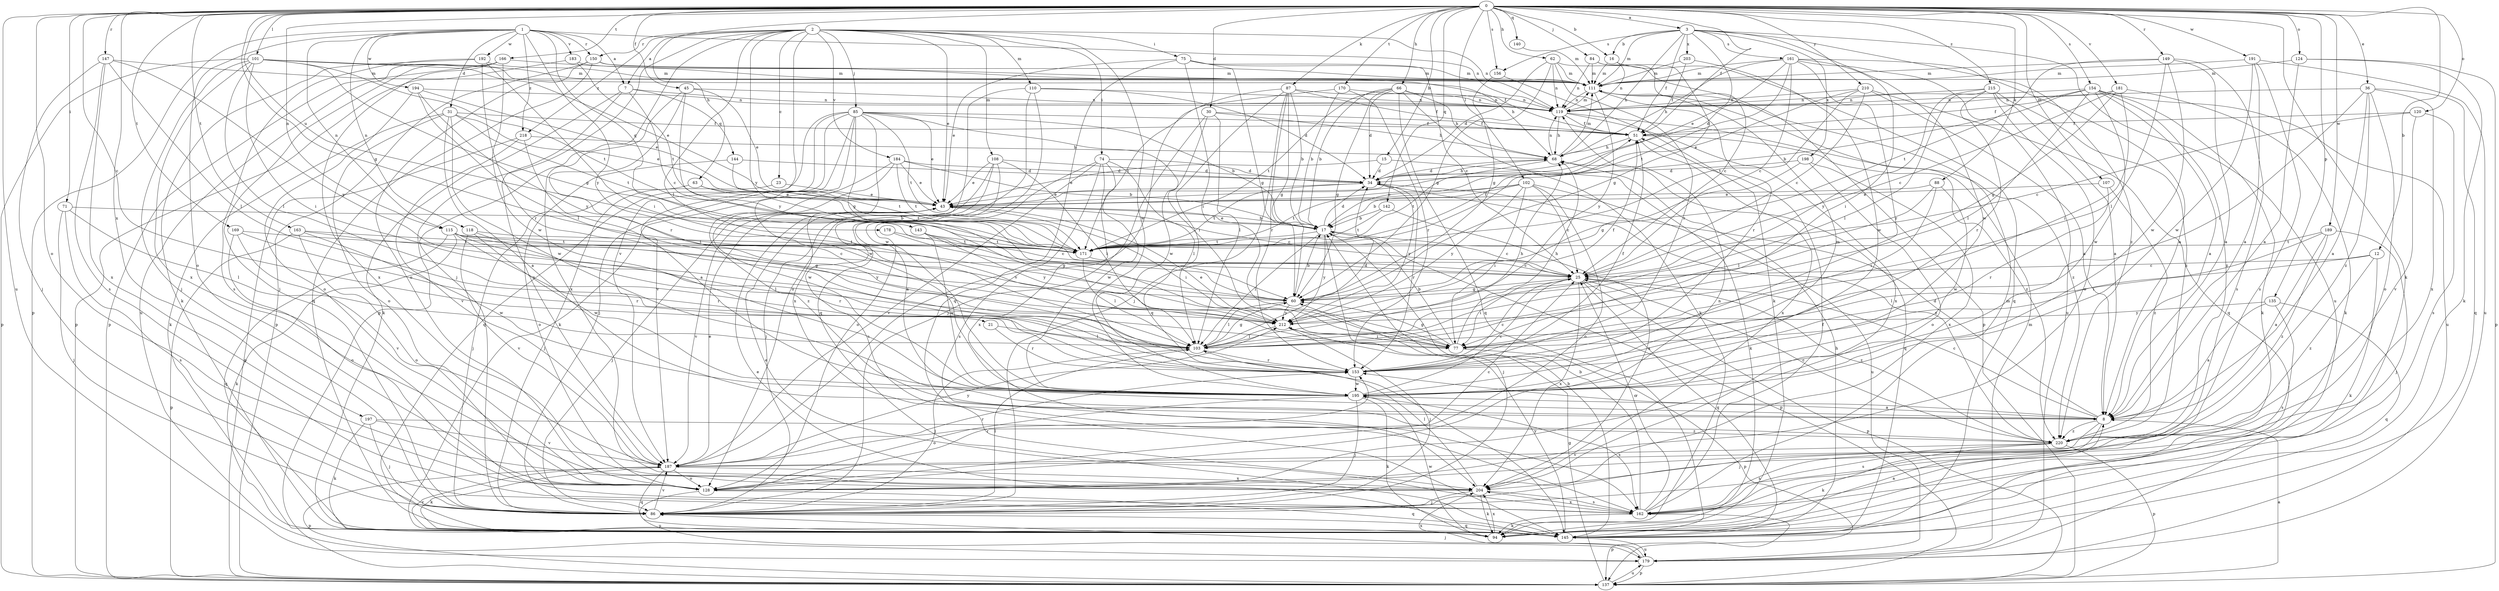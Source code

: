 strict digraph  {
0;
1;
2;
3;
7;
8;
12;
15;
16;
17;
21;
23;
25;
30;
31;
34;
36;
43;
45;
51;
60;
62;
63;
66;
68;
71;
74;
75;
77;
84;
85;
86;
87;
88;
94;
101;
102;
103;
107;
108;
110;
111;
115;
118;
119;
120;
124;
128;
135;
137;
140;
142;
143;
144;
145;
147;
149;
150;
153;
154;
156;
161;
162;
163;
166;
169;
170;
171;
178;
179;
181;
183;
184;
187;
189;
191;
192;
194;
195;
197;
198;
203;
204;
210;
212;
215;
218;
220;
0 -> 3  [label=a];
0 -> 12  [label=b];
0 -> 15  [label=b];
0 -> 16  [label=b];
0 -> 21  [label=c];
0 -> 30  [label=d];
0 -> 36  [label=e];
0 -> 45  [label=f];
0 -> 51  [label=f];
0 -> 60  [label=g];
0 -> 62  [label=h];
0 -> 63  [label=h];
0 -> 66  [label=h];
0 -> 71  [label=i];
0 -> 84  [label=j];
0 -> 87  [label=k];
0 -> 88  [label=k];
0 -> 94  [label=k];
0 -> 101  [label=l];
0 -> 102  [label=l];
0 -> 107  [label=m];
0 -> 115  [label=n];
0 -> 120  [label=o];
0 -> 124  [label=o];
0 -> 128  [label=o];
0 -> 135  [label=p];
0 -> 140  [label=q];
0 -> 142  [label=q];
0 -> 147  [label=r];
0 -> 149  [label=r];
0 -> 154  [label=s];
0 -> 156  [label=s];
0 -> 163  [label=t];
0 -> 166  [label=t];
0 -> 169  [label=t];
0 -> 170  [label=t];
0 -> 178  [label=u];
0 -> 179  [label=u];
0 -> 181  [label=v];
0 -> 189  [label=w];
0 -> 191  [label=w];
0 -> 197  [label=x];
0 -> 210  [label=y];
0 -> 215  [label=z];
1 -> 7  [label=a];
1 -> 31  [label=d];
1 -> 115  [label=n];
1 -> 118  [label=n];
1 -> 119  [label=n];
1 -> 128  [label=o];
1 -> 137  [label=p];
1 -> 143  [label=q];
1 -> 150  [label=r];
1 -> 183  [label=v];
1 -> 192  [label=w];
1 -> 194  [label=w];
1 -> 212  [label=y];
1 -> 218  [label=z];
2 -> 7  [label=a];
2 -> 23  [label=c];
2 -> 43  [label=e];
2 -> 74  [label=i];
2 -> 75  [label=i];
2 -> 85  [label=j];
2 -> 86  [label=j];
2 -> 103  [label=l];
2 -> 108  [label=m];
2 -> 110  [label=m];
2 -> 119  [label=n];
2 -> 137  [label=p];
2 -> 150  [label=r];
2 -> 184  [label=v];
2 -> 187  [label=v];
2 -> 195  [label=w];
2 -> 212  [label=y];
2 -> 218  [label=z];
3 -> 16  [label=b];
3 -> 43  [label=e];
3 -> 51  [label=f];
3 -> 68  [label=h];
3 -> 111  [label=m];
3 -> 156  [label=s];
3 -> 161  [label=s];
3 -> 179  [label=u];
3 -> 195  [label=w];
3 -> 198  [label=x];
3 -> 203  [label=x];
3 -> 220  [label=z];
7 -> 25  [label=c];
7 -> 94  [label=k];
7 -> 119  [label=n];
7 -> 144  [label=q];
7 -> 187  [label=v];
8 -> 25  [label=c];
8 -> 34  [label=d];
8 -> 86  [label=j];
8 -> 153  [label=r];
8 -> 162  [label=s];
8 -> 220  [label=z];
12 -> 25  [label=c];
12 -> 94  [label=k];
12 -> 103  [label=l];
12 -> 220  [label=z];
15 -> 34  [label=d];
15 -> 43  [label=e];
15 -> 94  [label=k];
16 -> 111  [label=m];
16 -> 119  [label=n];
16 -> 145  [label=q];
17 -> 25  [label=c];
17 -> 34  [label=d];
17 -> 43  [label=e];
17 -> 86  [label=j];
17 -> 103  [label=l];
17 -> 137  [label=p];
17 -> 171  [label=t];
17 -> 212  [label=y];
21 -> 103  [label=l];
21 -> 153  [label=r];
23 -> 43  [label=e];
23 -> 86  [label=j];
25 -> 60  [label=g];
25 -> 77  [label=i];
25 -> 137  [label=p];
25 -> 145  [label=q];
25 -> 204  [label=x];
25 -> 220  [label=z];
30 -> 51  [label=f];
30 -> 68  [label=h];
30 -> 86  [label=j];
30 -> 103  [label=l];
30 -> 195  [label=w];
31 -> 8  [label=a];
31 -> 43  [label=e];
31 -> 51  [label=f];
31 -> 94  [label=k];
31 -> 128  [label=o];
31 -> 171  [label=t];
31 -> 195  [label=w];
34 -> 43  [label=e];
34 -> 68  [label=h];
34 -> 153  [label=r];
34 -> 171  [label=t];
34 -> 212  [label=y];
34 -> 220  [label=z];
36 -> 8  [label=a];
36 -> 77  [label=i];
36 -> 119  [label=n];
36 -> 128  [label=o];
36 -> 145  [label=q];
36 -> 204  [label=x];
36 -> 220  [label=z];
43 -> 17  [label=b];
43 -> 25  [label=c];
43 -> 77  [label=i];
43 -> 86  [label=j];
43 -> 187  [label=v];
45 -> 43  [label=e];
45 -> 119  [label=n];
45 -> 153  [label=r];
45 -> 204  [label=x];
45 -> 212  [label=y];
51 -> 68  [label=h];
51 -> 204  [label=x];
51 -> 220  [label=z];
60 -> 17  [label=b];
60 -> 103  [label=l];
60 -> 212  [label=y];
62 -> 34  [label=d];
62 -> 60  [label=g];
62 -> 111  [label=m];
62 -> 119  [label=n];
62 -> 137  [label=p];
62 -> 153  [label=r];
63 -> 43  [label=e];
63 -> 86  [label=j];
63 -> 171  [label=t];
66 -> 17  [label=b];
66 -> 34  [label=d];
66 -> 60  [label=g];
66 -> 68  [label=h];
66 -> 94  [label=k];
66 -> 119  [label=n];
66 -> 145  [label=q];
66 -> 171  [label=t];
68 -> 34  [label=d];
68 -> 111  [label=m];
68 -> 119  [label=n];
68 -> 145  [label=q];
68 -> 171  [label=t];
71 -> 17  [label=b];
71 -> 86  [label=j];
71 -> 103  [label=l];
71 -> 162  [label=s];
74 -> 34  [label=d];
74 -> 103  [label=l];
74 -> 128  [label=o];
74 -> 162  [label=s];
74 -> 187  [label=v];
74 -> 195  [label=w];
74 -> 204  [label=x];
75 -> 25  [label=c];
75 -> 43  [label=e];
75 -> 60  [label=g];
75 -> 77  [label=i];
75 -> 111  [label=m];
75 -> 145  [label=q];
77 -> 17  [label=b];
77 -> 43  [label=e];
77 -> 60  [label=g];
77 -> 68  [label=h];
77 -> 137  [label=p];
84 -> 25  [label=c];
84 -> 60  [label=g];
84 -> 111  [label=m];
84 -> 119  [label=n];
85 -> 17  [label=b];
85 -> 43  [label=e];
85 -> 51  [label=f];
85 -> 60  [label=g];
85 -> 77  [label=i];
85 -> 86  [label=j];
85 -> 94  [label=k];
85 -> 145  [label=q];
85 -> 171  [label=t];
85 -> 187  [label=v];
85 -> 195  [label=w];
85 -> 204  [label=x];
86 -> 103  [label=l];
86 -> 145  [label=q];
86 -> 187  [label=v];
87 -> 17  [label=b];
87 -> 51  [label=f];
87 -> 60  [label=g];
87 -> 86  [label=j];
87 -> 119  [label=n];
87 -> 145  [label=q];
87 -> 153  [label=r];
87 -> 187  [label=v];
88 -> 43  [label=e];
88 -> 77  [label=i];
88 -> 103  [label=l];
88 -> 195  [label=w];
94 -> 8  [label=a];
94 -> 187  [label=v];
94 -> 195  [label=w];
94 -> 204  [label=x];
101 -> 43  [label=e];
101 -> 51  [label=f];
101 -> 60  [label=g];
101 -> 77  [label=i];
101 -> 86  [label=j];
101 -> 103  [label=l];
101 -> 111  [label=m];
101 -> 137  [label=p];
101 -> 171  [label=t];
101 -> 204  [label=x];
102 -> 17  [label=b];
102 -> 25  [label=c];
102 -> 43  [label=e];
102 -> 77  [label=i];
102 -> 128  [label=o];
102 -> 171  [label=t];
102 -> 179  [label=u];
102 -> 212  [label=y];
103 -> 34  [label=d];
103 -> 60  [label=g];
103 -> 68  [label=h];
103 -> 86  [label=j];
103 -> 153  [label=r];
107 -> 43  [label=e];
107 -> 153  [label=r];
107 -> 220  [label=z];
108 -> 8  [label=a];
108 -> 34  [label=d];
108 -> 43  [label=e];
108 -> 86  [label=j];
108 -> 103  [label=l];
108 -> 162  [label=s];
110 -> 34  [label=d];
110 -> 119  [label=n];
110 -> 128  [label=o];
110 -> 145  [label=q];
110 -> 195  [label=w];
111 -> 119  [label=n];
111 -> 153  [label=r];
111 -> 212  [label=y];
115 -> 25  [label=c];
115 -> 94  [label=k];
115 -> 103  [label=l];
115 -> 145  [label=q];
115 -> 153  [label=r];
115 -> 171  [label=t];
115 -> 212  [label=y];
118 -> 153  [label=r];
118 -> 171  [label=t];
118 -> 187  [label=v];
118 -> 195  [label=w];
119 -> 51  [label=f];
119 -> 68  [label=h];
119 -> 111  [label=m];
119 -> 204  [label=x];
119 -> 220  [label=z];
120 -> 25  [label=c];
120 -> 51  [label=f];
120 -> 162  [label=s];
120 -> 187  [label=v];
124 -> 8  [label=a];
124 -> 94  [label=k];
124 -> 111  [label=m];
124 -> 137  [label=p];
128 -> 119  [label=n];
128 -> 145  [label=q];
128 -> 153  [label=r];
128 -> 179  [label=u];
135 -> 8  [label=a];
135 -> 145  [label=q];
135 -> 162  [label=s];
135 -> 212  [label=y];
137 -> 8  [label=a];
137 -> 60  [label=g];
137 -> 179  [label=u];
140 -> 111  [label=m];
142 -> 17  [label=b];
142 -> 171  [label=t];
142 -> 204  [label=x];
143 -> 25  [label=c];
143 -> 171  [label=t];
143 -> 195  [label=w];
143 -> 212  [label=y];
144 -> 34  [label=d];
144 -> 128  [label=o];
144 -> 171  [label=t];
145 -> 17  [label=b];
145 -> 43  [label=e];
145 -> 68  [label=h];
145 -> 179  [label=u];
145 -> 212  [label=y];
147 -> 86  [label=j];
147 -> 103  [label=l];
147 -> 111  [label=m];
147 -> 162  [label=s];
147 -> 204  [label=x];
147 -> 212  [label=y];
149 -> 8  [label=a];
149 -> 103  [label=l];
149 -> 111  [label=m];
149 -> 162  [label=s];
149 -> 171  [label=t];
149 -> 195  [label=w];
150 -> 68  [label=h];
150 -> 111  [label=m];
150 -> 128  [label=o];
150 -> 137  [label=p];
150 -> 145  [label=q];
153 -> 25  [label=c];
153 -> 51  [label=f];
153 -> 195  [label=w];
154 -> 8  [label=a];
154 -> 17  [label=b];
154 -> 51  [label=f];
154 -> 94  [label=k];
154 -> 103  [label=l];
154 -> 119  [label=n];
154 -> 179  [label=u];
154 -> 195  [label=w];
154 -> 220  [label=z];
156 -> 60  [label=g];
156 -> 94  [label=k];
161 -> 8  [label=a];
161 -> 25  [label=c];
161 -> 34  [label=d];
161 -> 68  [label=h];
161 -> 77  [label=i];
161 -> 111  [label=m];
161 -> 153  [label=r];
161 -> 171  [label=t];
161 -> 179  [label=u];
162 -> 17  [label=b];
162 -> 25  [label=c];
162 -> 43  [label=e];
162 -> 51  [label=f];
162 -> 94  [label=k];
162 -> 111  [label=m];
162 -> 137  [label=p];
162 -> 204  [label=x];
163 -> 60  [label=g];
163 -> 128  [label=o];
163 -> 137  [label=p];
163 -> 171  [label=t];
163 -> 195  [label=w];
166 -> 86  [label=j];
166 -> 111  [label=m];
166 -> 137  [label=p];
166 -> 179  [label=u];
166 -> 195  [label=w];
166 -> 204  [label=x];
169 -> 128  [label=o];
169 -> 153  [label=r];
169 -> 171  [label=t];
169 -> 187  [label=v];
170 -> 17  [label=b];
170 -> 119  [label=n];
170 -> 153  [label=r];
170 -> 171  [label=t];
171 -> 25  [label=c];
171 -> 51  [label=f];
171 -> 103  [label=l];
178 -> 60  [label=g];
178 -> 171  [label=t];
179 -> 86  [label=j];
179 -> 111  [label=m];
179 -> 137  [label=p];
179 -> 204  [label=x];
181 -> 25  [label=c];
181 -> 60  [label=g];
181 -> 77  [label=i];
181 -> 94  [label=k];
181 -> 119  [label=n];
183 -> 111  [label=m];
183 -> 137  [label=p];
183 -> 171  [label=t];
184 -> 17  [label=b];
184 -> 34  [label=d];
184 -> 43  [label=e];
184 -> 171  [label=t];
184 -> 195  [label=w];
184 -> 220  [label=z];
187 -> 25  [label=c];
187 -> 43  [label=e];
187 -> 94  [label=k];
187 -> 128  [label=o];
187 -> 137  [label=p];
187 -> 145  [label=q];
187 -> 153  [label=r];
187 -> 204  [label=x];
187 -> 212  [label=y];
189 -> 8  [label=a];
189 -> 77  [label=i];
189 -> 86  [label=j];
189 -> 171  [label=t];
189 -> 220  [label=z];
191 -> 8  [label=a];
191 -> 111  [label=m];
191 -> 162  [label=s];
191 -> 179  [label=u];
191 -> 195  [label=w];
192 -> 77  [label=i];
192 -> 94  [label=k];
192 -> 111  [label=m];
192 -> 153  [label=r];
192 -> 162  [label=s];
194 -> 43  [label=e];
194 -> 103  [label=l];
194 -> 119  [label=n];
194 -> 128  [label=o];
194 -> 212  [label=y];
195 -> 8  [label=a];
195 -> 25  [label=c];
195 -> 86  [label=j];
195 -> 94  [label=k];
195 -> 111  [label=m];
195 -> 128  [label=o];
195 -> 162  [label=s];
197 -> 86  [label=j];
197 -> 94  [label=k];
197 -> 187  [label=v];
197 -> 220  [label=z];
198 -> 34  [label=d];
198 -> 60  [label=g];
198 -> 128  [label=o];
198 -> 204  [label=x];
203 -> 51  [label=f];
203 -> 111  [label=m];
203 -> 195  [label=w];
204 -> 86  [label=j];
204 -> 94  [label=k];
204 -> 103  [label=l];
204 -> 162  [label=s];
210 -> 8  [label=a];
210 -> 25  [label=c];
210 -> 43  [label=e];
210 -> 119  [label=n];
210 -> 145  [label=q];
210 -> 171  [label=t];
212 -> 51  [label=f];
212 -> 77  [label=i];
212 -> 86  [label=j];
212 -> 103  [label=l];
215 -> 8  [label=a];
215 -> 103  [label=l];
215 -> 119  [label=n];
215 -> 128  [label=o];
215 -> 153  [label=r];
215 -> 212  [label=y];
215 -> 220  [label=z];
218 -> 8  [label=a];
218 -> 68  [label=h];
218 -> 137  [label=p];
218 -> 187  [label=v];
220 -> 25  [label=c];
220 -> 94  [label=k];
220 -> 137  [label=p];
220 -> 162  [label=s];
220 -> 187  [label=v];
}
